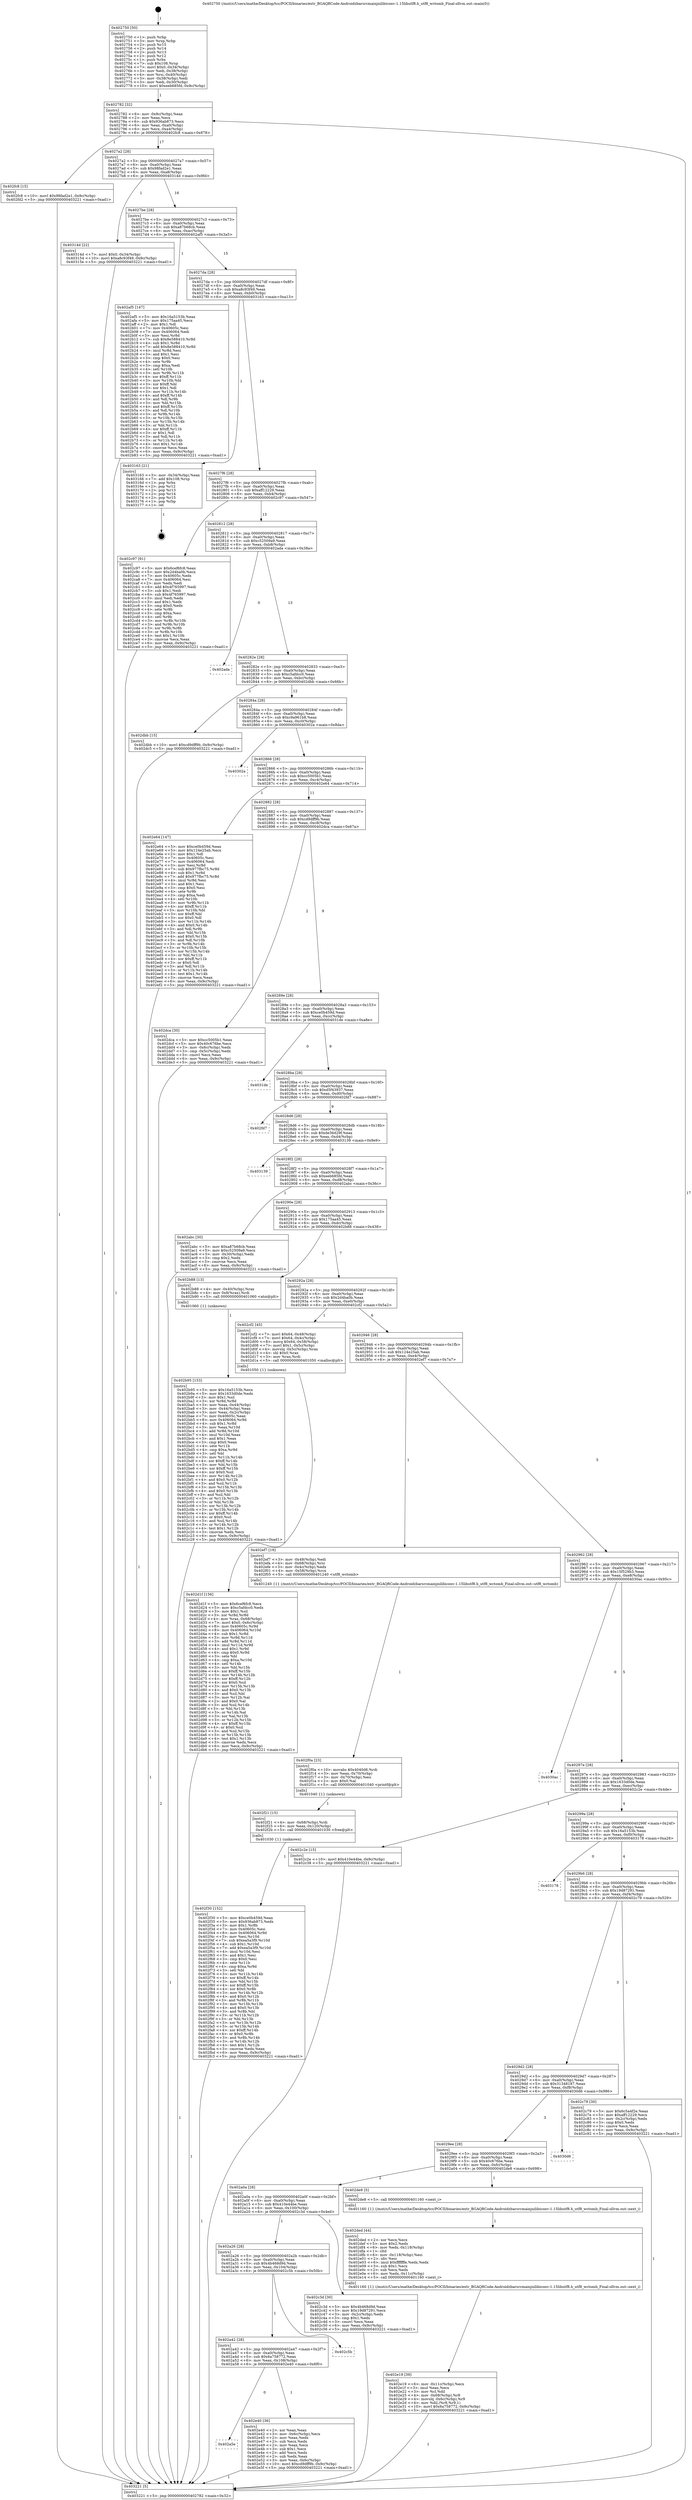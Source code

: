 digraph "0x402750" {
  label = "0x402750 (/mnt/c/Users/mathe/Desktop/tcc/POCII/binaries/extr_BGAQRCode-Androidzbarsrcmainjnilibiconv-1.15libutf8.h_utf8_wctomb_Final-ollvm.out::main(0))"
  labelloc = "t"
  node[shape=record]

  Entry [label="",width=0.3,height=0.3,shape=circle,fillcolor=black,style=filled]
  "0x402782" [label="{
     0x402782 [32]\l
     | [instrs]\l
     &nbsp;&nbsp;0x402782 \<+6\>: mov -0x9c(%rbp),%eax\l
     &nbsp;&nbsp;0x402788 \<+2\>: mov %eax,%ecx\l
     &nbsp;&nbsp;0x40278a \<+6\>: sub $0x936ab873,%ecx\l
     &nbsp;&nbsp;0x402790 \<+6\>: mov %eax,-0xa0(%rbp)\l
     &nbsp;&nbsp;0x402796 \<+6\>: mov %ecx,-0xa4(%rbp)\l
     &nbsp;&nbsp;0x40279c \<+6\>: je 0000000000402fc8 \<main+0x878\>\l
  }"]
  "0x402fc8" [label="{
     0x402fc8 [15]\l
     | [instrs]\l
     &nbsp;&nbsp;0x402fc8 \<+10\>: movl $0x98fad2e1,-0x9c(%rbp)\l
     &nbsp;&nbsp;0x402fd2 \<+5\>: jmp 0000000000403221 \<main+0xad1\>\l
  }"]
  "0x4027a2" [label="{
     0x4027a2 [28]\l
     | [instrs]\l
     &nbsp;&nbsp;0x4027a2 \<+5\>: jmp 00000000004027a7 \<main+0x57\>\l
     &nbsp;&nbsp;0x4027a7 \<+6\>: mov -0xa0(%rbp),%eax\l
     &nbsp;&nbsp;0x4027ad \<+5\>: sub $0x98fad2e1,%eax\l
     &nbsp;&nbsp;0x4027b2 \<+6\>: mov %eax,-0xa8(%rbp)\l
     &nbsp;&nbsp;0x4027b8 \<+6\>: je 000000000040314d \<main+0x9fd\>\l
  }"]
  Exit [label="",width=0.3,height=0.3,shape=circle,fillcolor=black,style=filled,peripheries=2]
  "0x40314d" [label="{
     0x40314d [22]\l
     | [instrs]\l
     &nbsp;&nbsp;0x40314d \<+7\>: movl $0x0,-0x34(%rbp)\l
     &nbsp;&nbsp;0x403154 \<+10\>: movl $0xa8c93f49,-0x9c(%rbp)\l
     &nbsp;&nbsp;0x40315e \<+5\>: jmp 0000000000403221 \<main+0xad1\>\l
  }"]
  "0x4027be" [label="{
     0x4027be [28]\l
     | [instrs]\l
     &nbsp;&nbsp;0x4027be \<+5\>: jmp 00000000004027c3 \<main+0x73\>\l
     &nbsp;&nbsp;0x4027c3 \<+6\>: mov -0xa0(%rbp),%eax\l
     &nbsp;&nbsp;0x4027c9 \<+5\>: sub $0xa87b68cb,%eax\l
     &nbsp;&nbsp;0x4027ce \<+6\>: mov %eax,-0xac(%rbp)\l
     &nbsp;&nbsp;0x4027d4 \<+6\>: je 0000000000402af5 \<main+0x3a5\>\l
  }"]
  "0x402f30" [label="{
     0x402f30 [152]\l
     | [instrs]\l
     &nbsp;&nbsp;0x402f30 \<+5\>: mov $0xce0b459d,%eax\l
     &nbsp;&nbsp;0x402f35 \<+5\>: mov $0x936ab873,%edx\l
     &nbsp;&nbsp;0x402f3a \<+3\>: mov $0x1,%r8b\l
     &nbsp;&nbsp;0x402f3d \<+7\>: mov 0x40605c,%esi\l
     &nbsp;&nbsp;0x402f44 \<+8\>: mov 0x406064,%r9d\l
     &nbsp;&nbsp;0x402f4c \<+3\>: mov %esi,%r10d\l
     &nbsp;&nbsp;0x402f4f \<+7\>: sub $0xea5a3f9,%r10d\l
     &nbsp;&nbsp;0x402f56 \<+4\>: sub $0x1,%r10d\l
     &nbsp;&nbsp;0x402f5a \<+7\>: add $0xea5a3f9,%r10d\l
     &nbsp;&nbsp;0x402f61 \<+4\>: imul %r10d,%esi\l
     &nbsp;&nbsp;0x402f65 \<+3\>: and $0x1,%esi\l
     &nbsp;&nbsp;0x402f68 \<+3\>: cmp $0x0,%esi\l
     &nbsp;&nbsp;0x402f6b \<+4\>: sete %r11b\l
     &nbsp;&nbsp;0x402f6f \<+4\>: cmp $0xa,%r9d\l
     &nbsp;&nbsp;0x402f73 \<+3\>: setl %bl\l
     &nbsp;&nbsp;0x402f76 \<+3\>: mov %r11b,%r14b\l
     &nbsp;&nbsp;0x402f79 \<+4\>: xor $0xff,%r14b\l
     &nbsp;&nbsp;0x402f7d \<+3\>: mov %bl,%r15b\l
     &nbsp;&nbsp;0x402f80 \<+4\>: xor $0xff,%r15b\l
     &nbsp;&nbsp;0x402f84 \<+4\>: xor $0x0,%r8b\l
     &nbsp;&nbsp;0x402f88 \<+3\>: mov %r14b,%r12b\l
     &nbsp;&nbsp;0x402f8b \<+4\>: and $0x0,%r12b\l
     &nbsp;&nbsp;0x402f8f \<+3\>: and %r8b,%r11b\l
     &nbsp;&nbsp;0x402f92 \<+3\>: mov %r15b,%r13b\l
     &nbsp;&nbsp;0x402f95 \<+4\>: and $0x0,%r13b\l
     &nbsp;&nbsp;0x402f99 \<+3\>: and %r8b,%bl\l
     &nbsp;&nbsp;0x402f9c \<+3\>: or %r11b,%r12b\l
     &nbsp;&nbsp;0x402f9f \<+3\>: or %bl,%r13b\l
     &nbsp;&nbsp;0x402fa2 \<+3\>: xor %r13b,%r12b\l
     &nbsp;&nbsp;0x402fa5 \<+3\>: or %r15b,%r14b\l
     &nbsp;&nbsp;0x402fa8 \<+4\>: xor $0xff,%r14b\l
     &nbsp;&nbsp;0x402fac \<+4\>: or $0x0,%r8b\l
     &nbsp;&nbsp;0x402fb0 \<+3\>: and %r8b,%r14b\l
     &nbsp;&nbsp;0x402fb3 \<+3\>: or %r14b,%r12b\l
     &nbsp;&nbsp;0x402fb6 \<+4\>: test $0x1,%r12b\l
     &nbsp;&nbsp;0x402fba \<+3\>: cmovne %edx,%eax\l
     &nbsp;&nbsp;0x402fbd \<+6\>: mov %eax,-0x9c(%rbp)\l
     &nbsp;&nbsp;0x402fc3 \<+5\>: jmp 0000000000403221 \<main+0xad1\>\l
  }"]
  "0x402af5" [label="{
     0x402af5 [147]\l
     | [instrs]\l
     &nbsp;&nbsp;0x402af5 \<+5\>: mov $0x16a5153b,%eax\l
     &nbsp;&nbsp;0x402afa \<+5\>: mov $0x175aa45,%ecx\l
     &nbsp;&nbsp;0x402aff \<+2\>: mov $0x1,%dl\l
     &nbsp;&nbsp;0x402b01 \<+7\>: mov 0x40605c,%esi\l
     &nbsp;&nbsp;0x402b08 \<+7\>: mov 0x406064,%edi\l
     &nbsp;&nbsp;0x402b0f \<+3\>: mov %esi,%r8d\l
     &nbsp;&nbsp;0x402b12 \<+7\>: sub $0x8e588410,%r8d\l
     &nbsp;&nbsp;0x402b19 \<+4\>: sub $0x1,%r8d\l
     &nbsp;&nbsp;0x402b1d \<+7\>: add $0x8e588410,%r8d\l
     &nbsp;&nbsp;0x402b24 \<+4\>: imul %r8d,%esi\l
     &nbsp;&nbsp;0x402b28 \<+3\>: and $0x1,%esi\l
     &nbsp;&nbsp;0x402b2b \<+3\>: cmp $0x0,%esi\l
     &nbsp;&nbsp;0x402b2e \<+4\>: sete %r9b\l
     &nbsp;&nbsp;0x402b32 \<+3\>: cmp $0xa,%edi\l
     &nbsp;&nbsp;0x402b35 \<+4\>: setl %r10b\l
     &nbsp;&nbsp;0x402b39 \<+3\>: mov %r9b,%r11b\l
     &nbsp;&nbsp;0x402b3c \<+4\>: xor $0xff,%r11b\l
     &nbsp;&nbsp;0x402b40 \<+3\>: mov %r10b,%bl\l
     &nbsp;&nbsp;0x402b43 \<+3\>: xor $0xff,%bl\l
     &nbsp;&nbsp;0x402b46 \<+3\>: xor $0x1,%dl\l
     &nbsp;&nbsp;0x402b49 \<+3\>: mov %r11b,%r14b\l
     &nbsp;&nbsp;0x402b4c \<+4\>: and $0xff,%r14b\l
     &nbsp;&nbsp;0x402b50 \<+3\>: and %dl,%r9b\l
     &nbsp;&nbsp;0x402b53 \<+3\>: mov %bl,%r15b\l
     &nbsp;&nbsp;0x402b56 \<+4\>: and $0xff,%r15b\l
     &nbsp;&nbsp;0x402b5a \<+3\>: and %dl,%r10b\l
     &nbsp;&nbsp;0x402b5d \<+3\>: or %r9b,%r14b\l
     &nbsp;&nbsp;0x402b60 \<+3\>: or %r10b,%r15b\l
     &nbsp;&nbsp;0x402b63 \<+3\>: xor %r15b,%r14b\l
     &nbsp;&nbsp;0x402b66 \<+3\>: or %bl,%r11b\l
     &nbsp;&nbsp;0x402b69 \<+4\>: xor $0xff,%r11b\l
     &nbsp;&nbsp;0x402b6d \<+3\>: or $0x1,%dl\l
     &nbsp;&nbsp;0x402b70 \<+3\>: and %dl,%r11b\l
     &nbsp;&nbsp;0x402b73 \<+3\>: or %r11b,%r14b\l
     &nbsp;&nbsp;0x402b76 \<+4\>: test $0x1,%r14b\l
     &nbsp;&nbsp;0x402b7a \<+3\>: cmovne %ecx,%eax\l
     &nbsp;&nbsp;0x402b7d \<+6\>: mov %eax,-0x9c(%rbp)\l
     &nbsp;&nbsp;0x402b83 \<+5\>: jmp 0000000000403221 \<main+0xad1\>\l
  }"]
  "0x4027da" [label="{
     0x4027da [28]\l
     | [instrs]\l
     &nbsp;&nbsp;0x4027da \<+5\>: jmp 00000000004027df \<main+0x8f\>\l
     &nbsp;&nbsp;0x4027df \<+6\>: mov -0xa0(%rbp),%eax\l
     &nbsp;&nbsp;0x4027e5 \<+5\>: sub $0xa8c93f49,%eax\l
     &nbsp;&nbsp;0x4027ea \<+6\>: mov %eax,-0xb0(%rbp)\l
     &nbsp;&nbsp;0x4027f0 \<+6\>: je 0000000000403163 \<main+0xa13\>\l
  }"]
  "0x402f21" [label="{
     0x402f21 [15]\l
     | [instrs]\l
     &nbsp;&nbsp;0x402f21 \<+4\>: mov -0x68(%rbp),%rdi\l
     &nbsp;&nbsp;0x402f25 \<+6\>: mov %eax,-0x120(%rbp)\l
     &nbsp;&nbsp;0x402f2b \<+5\>: call 0000000000401030 \<free@plt\>\l
     | [calls]\l
     &nbsp;&nbsp;0x401030 \{1\} (unknown)\l
  }"]
  "0x403163" [label="{
     0x403163 [21]\l
     | [instrs]\l
     &nbsp;&nbsp;0x403163 \<+3\>: mov -0x34(%rbp),%eax\l
     &nbsp;&nbsp;0x403166 \<+7\>: add $0x108,%rsp\l
     &nbsp;&nbsp;0x40316d \<+1\>: pop %rbx\l
     &nbsp;&nbsp;0x40316e \<+2\>: pop %r12\l
     &nbsp;&nbsp;0x403170 \<+2\>: pop %r13\l
     &nbsp;&nbsp;0x403172 \<+2\>: pop %r14\l
     &nbsp;&nbsp;0x403174 \<+2\>: pop %r15\l
     &nbsp;&nbsp;0x403176 \<+1\>: pop %rbp\l
     &nbsp;&nbsp;0x403177 \<+1\>: ret\l
  }"]
  "0x4027f6" [label="{
     0x4027f6 [28]\l
     | [instrs]\l
     &nbsp;&nbsp;0x4027f6 \<+5\>: jmp 00000000004027fb \<main+0xab\>\l
     &nbsp;&nbsp;0x4027fb \<+6\>: mov -0xa0(%rbp),%eax\l
     &nbsp;&nbsp;0x402801 \<+5\>: sub $0xaff12229,%eax\l
     &nbsp;&nbsp;0x402806 \<+6\>: mov %eax,-0xb4(%rbp)\l
     &nbsp;&nbsp;0x40280c \<+6\>: je 0000000000402c97 \<main+0x547\>\l
  }"]
  "0x402f0a" [label="{
     0x402f0a [23]\l
     | [instrs]\l
     &nbsp;&nbsp;0x402f0a \<+10\>: movabs $0x4040d6,%rdi\l
     &nbsp;&nbsp;0x402f14 \<+3\>: mov %eax,-0x70(%rbp)\l
     &nbsp;&nbsp;0x402f17 \<+3\>: mov -0x70(%rbp),%esi\l
     &nbsp;&nbsp;0x402f1a \<+2\>: mov $0x0,%al\l
     &nbsp;&nbsp;0x402f1c \<+5\>: call 0000000000401040 \<printf@plt\>\l
     | [calls]\l
     &nbsp;&nbsp;0x401040 \{1\} (unknown)\l
  }"]
  "0x402c97" [label="{
     0x402c97 [91]\l
     | [instrs]\l
     &nbsp;&nbsp;0x402c97 \<+5\>: mov $0x6cef6fc8,%eax\l
     &nbsp;&nbsp;0x402c9c \<+5\>: mov $0x2d4ba0b,%ecx\l
     &nbsp;&nbsp;0x402ca1 \<+7\>: mov 0x40605c,%edx\l
     &nbsp;&nbsp;0x402ca8 \<+7\>: mov 0x406064,%esi\l
     &nbsp;&nbsp;0x402caf \<+2\>: mov %edx,%edi\l
     &nbsp;&nbsp;0x402cb1 \<+6\>: add $0x4f765997,%edi\l
     &nbsp;&nbsp;0x402cb7 \<+3\>: sub $0x1,%edi\l
     &nbsp;&nbsp;0x402cba \<+6\>: sub $0x4f765997,%edi\l
     &nbsp;&nbsp;0x402cc0 \<+3\>: imul %edi,%edx\l
     &nbsp;&nbsp;0x402cc3 \<+3\>: and $0x1,%edx\l
     &nbsp;&nbsp;0x402cc6 \<+3\>: cmp $0x0,%edx\l
     &nbsp;&nbsp;0x402cc9 \<+4\>: sete %r8b\l
     &nbsp;&nbsp;0x402ccd \<+3\>: cmp $0xa,%esi\l
     &nbsp;&nbsp;0x402cd0 \<+4\>: setl %r9b\l
     &nbsp;&nbsp;0x402cd4 \<+3\>: mov %r8b,%r10b\l
     &nbsp;&nbsp;0x402cd7 \<+3\>: and %r9b,%r10b\l
     &nbsp;&nbsp;0x402cda \<+3\>: xor %r9b,%r8b\l
     &nbsp;&nbsp;0x402cdd \<+3\>: or %r8b,%r10b\l
     &nbsp;&nbsp;0x402ce0 \<+4\>: test $0x1,%r10b\l
     &nbsp;&nbsp;0x402ce4 \<+3\>: cmovne %ecx,%eax\l
     &nbsp;&nbsp;0x402ce7 \<+6\>: mov %eax,-0x9c(%rbp)\l
     &nbsp;&nbsp;0x402ced \<+5\>: jmp 0000000000403221 \<main+0xad1\>\l
  }"]
  "0x402812" [label="{
     0x402812 [28]\l
     | [instrs]\l
     &nbsp;&nbsp;0x402812 \<+5\>: jmp 0000000000402817 \<main+0xc7\>\l
     &nbsp;&nbsp;0x402817 \<+6\>: mov -0xa0(%rbp),%eax\l
     &nbsp;&nbsp;0x40281d \<+5\>: sub $0xc52509a9,%eax\l
     &nbsp;&nbsp;0x402822 \<+6\>: mov %eax,-0xb8(%rbp)\l
     &nbsp;&nbsp;0x402828 \<+6\>: je 0000000000402ada \<main+0x38a\>\l
  }"]
  "0x402a5e" [label="{
     0x402a5e\l
  }", style=dashed]
  "0x402ada" [label="{
     0x402ada\l
  }", style=dashed]
  "0x40282e" [label="{
     0x40282e [28]\l
     | [instrs]\l
     &nbsp;&nbsp;0x40282e \<+5\>: jmp 0000000000402833 \<main+0xe3\>\l
     &nbsp;&nbsp;0x402833 \<+6\>: mov -0xa0(%rbp),%eax\l
     &nbsp;&nbsp;0x402839 \<+5\>: sub $0xc5afdcc0,%eax\l
     &nbsp;&nbsp;0x40283e \<+6\>: mov %eax,-0xbc(%rbp)\l
     &nbsp;&nbsp;0x402844 \<+6\>: je 0000000000402dbb \<main+0x66b\>\l
  }"]
  "0x402e40" [label="{
     0x402e40 [36]\l
     | [instrs]\l
     &nbsp;&nbsp;0x402e40 \<+2\>: xor %eax,%eax\l
     &nbsp;&nbsp;0x402e42 \<+3\>: mov -0x6c(%rbp),%ecx\l
     &nbsp;&nbsp;0x402e45 \<+2\>: mov %eax,%edx\l
     &nbsp;&nbsp;0x402e47 \<+2\>: sub %ecx,%edx\l
     &nbsp;&nbsp;0x402e49 \<+2\>: mov %eax,%ecx\l
     &nbsp;&nbsp;0x402e4b \<+3\>: sub $0x1,%ecx\l
     &nbsp;&nbsp;0x402e4e \<+2\>: add %ecx,%edx\l
     &nbsp;&nbsp;0x402e50 \<+2\>: sub %edx,%eax\l
     &nbsp;&nbsp;0x402e52 \<+3\>: mov %eax,-0x6c(%rbp)\l
     &nbsp;&nbsp;0x402e55 \<+10\>: movl $0xcd9dff9b,-0x9c(%rbp)\l
     &nbsp;&nbsp;0x402e5f \<+5\>: jmp 0000000000403221 \<main+0xad1\>\l
  }"]
  "0x402dbb" [label="{
     0x402dbb [15]\l
     | [instrs]\l
     &nbsp;&nbsp;0x402dbb \<+10\>: movl $0xcd9dff9b,-0x9c(%rbp)\l
     &nbsp;&nbsp;0x402dc5 \<+5\>: jmp 0000000000403221 \<main+0xad1\>\l
  }"]
  "0x40284a" [label="{
     0x40284a [28]\l
     | [instrs]\l
     &nbsp;&nbsp;0x40284a \<+5\>: jmp 000000000040284f \<main+0xff\>\l
     &nbsp;&nbsp;0x40284f \<+6\>: mov -0xa0(%rbp),%eax\l
     &nbsp;&nbsp;0x402855 \<+5\>: sub $0xc9a961b8,%eax\l
     &nbsp;&nbsp;0x40285a \<+6\>: mov %eax,-0xc0(%rbp)\l
     &nbsp;&nbsp;0x402860 \<+6\>: je 000000000040302a \<main+0x8da\>\l
  }"]
  "0x402a42" [label="{
     0x402a42 [28]\l
     | [instrs]\l
     &nbsp;&nbsp;0x402a42 \<+5\>: jmp 0000000000402a47 \<main+0x2f7\>\l
     &nbsp;&nbsp;0x402a47 \<+6\>: mov -0xa0(%rbp),%eax\l
     &nbsp;&nbsp;0x402a4d \<+5\>: sub $0x6a758772,%eax\l
     &nbsp;&nbsp;0x402a52 \<+6\>: mov %eax,-0x108(%rbp)\l
     &nbsp;&nbsp;0x402a58 \<+6\>: je 0000000000402e40 \<main+0x6f0\>\l
  }"]
  "0x40302a" [label="{
     0x40302a\l
  }", style=dashed]
  "0x402866" [label="{
     0x402866 [28]\l
     | [instrs]\l
     &nbsp;&nbsp;0x402866 \<+5\>: jmp 000000000040286b \<main+0x11b\>\l
     &nbsp;&nbsp;0x40286b \<+6\>: mov -0xa0(%rbp),%eax\l
     &nbsp;&nbsp;0x402871 \<+5\>: sub $0xcc5005b1,%eax\l
     &nbsp;&nbsp;0x402876 \<+6\>: mov %eax,-0xc4(%rbp)\l
     &nbsp;&nbsp;0x40287c \<+6\>: je 0000000000402e64 \<main+0x714\>\l
  }"]
  "0x402c5b" [label="{
     0x402c5b\l
  }", style=dashed]
  "0x402e64" [label="{
     0x402e64 [147]\l
     | [instrs]\l
     &nbsp;&nbsp;0x402e64 \<+5\>: mov $0xce0b459d,%eax\l
     &nbsp;&nbsp;0x402e69 \<+5\>: mov $0x124e25ab,%ecx\l
     &nbsp;&nbsp;0x402e6e \<+2\>: mov $0x1,%dl\l
     &nbsp;&nbsp;0x402e70 \<+7\>: mov 0x40605c,%esi\l
     &nbsp;&nbsp;0x402e77 \<+7\>: mov 0x406064,%edi\l
     &nbsp;&nbsp;0x402e7e \<+3\>: mov %esi,%r8d\l
     &nbsp;&nbsp;0x402e81 \<+7\>: sub $0x977fbc75,%r8d\l
     &nbsp;&nbsp;0x402e88 \<+4\>: sub $0x1,%r8d\l
     &nbsp;&nbsp;0x402e8c \<+7\>: add $0x977fbc75,%r8d\l
     &nbsp;&nbsp;0x402e93 \<+4\>: imul %r8d,%esi\l
     &nbsp;&nbsp;0x402e97 \<+3\>: and $0x1,%esi\l
     &nbsp;&nbsp;0x402e9a \<+3\>: cmp $0x0,%esi\l
     &nbsp;&nbsp;0x402e9d \<+4\>: sete %r9b\l
     &nbsp;&nbsp;0x402ea1 \<+3\>: cmp $0xa,%edi\l
     &nbsp;&nbsp;0x402ea4 \<+4\>: setl %r10b\l
     &nbsp;&nbsp;0x402ea8 \<+3\>: mov %r9b,%r11b\l
     &nbsp;&nbsp;0x402eab \<+4\>: xor $0xff,%r11b\l
     &nbsp;&nbsp;0x402eaf \<+3\>: mov %r10b,%bl\l
     &nbsp;&nbsp;0x402eb2 \<+3\>: xor $0xff,%bl\l
     &nbsp;&nbsp;0x402eb5 \<+3\>: xor $0x0,%dl\l
     &nbsp;&nbsp;0x402eb8 \<+3\>: mov %r11b,%r14b\l
     &nbsp;&nbsp;0x402ebb \<+4\>: and $0x0,%r14b\l
     &nbsp;&nbsp;0x402ebf \<+3\>: and %dl,%r9b\l
     &nbsp;&nbsp;0x402ec2 \<+3\>: mov %bl,%r15b\l
     &nbsp;&nbsp;0x402ec5 \<+4\>: and $0x0,%r15b\l
     &nbsp;&nbsp;0x402ec9 \<+3\>: and %dl,%r10b\l
     &nbsp;&nbsp;0x402ecc \<+3\>: or %r9b,%r14b\l
     &nbsp;&nbsp;0x402ecf \<+3\>: or %r10b,%r15b\l
     &nbsp;&nbsp;0x402ed2 \<+3\>: xor %r15b,%r14b\l
     &nbsp;&nbsp;0x402ed5 \<+3\>: or %bl,%r11b\l
     &nbsp;&nbsp;0x402ed8 \<+4\>: xor $0xff,%r11b\l
     &nbsp;&nbsp;0x402edc \<+3\>: or $0x0,%dl\l
     &nbsp;&nbsp;0x402edf \<+3\>: and %dl,%r11b\l
     &nbsp;&nbsp;0x402ee2 \<+3\>: or %r11b,%r14b\l
     &nbsp;&nbsp;0x402ee5 \<+4\>: test $0x1,%r14b\l
     &nbsp;&nbsp;0x402ee9 \<+3\>: cmovne %ecx,%eax\l
     &nbsp;&nbsp;0x402eec \<+6\>: mov %eax,-0x9c(%rbp)\l
     &nbsp;&nbsp;0x402ef2 \<+5\>: jmp 0000000000403221 \<main+0xad1\>\l
  }"]
  "0x402882" [label="{
     0x402882 [28]\l
     | [instrs]\l
     &nbsp;&nbsp;0x402882 \<+5\>: jmp 0000000000402887 \<main+0x137\>\l
     &nbsp;&nbsp;0x402887 \<+6\>: mov -0xa0(%rbp),%eax\l
     &nbsp;&nbsp;0x40288d \<+5\>: sub $0xcd9dff9b,%eax\l
     &nbsp;&nbsp;0x402892 \<+6\>: mov %eax,-0xc8(%rbp)\l
     &nbsp;&nbsp;0x402898 \<+6\>: je 0000000000402dca \<main+0x67a\>\l
  }"]
  "0x402e19" [label="{
     0x402e19 [39]\l
     | [instrs]\l
     &nbsp;&nbsp;0x402e19 \<+6\>: mov -0x11c(%rbp),%ecx\l
     &nbsp;&nbsp;0x402e1f \<+3\>: imul %eax,%ecx\l
     &nbsp;&nbsp;0x402e22 \<+3\>: mov %cl,%dil\l
     &nbsp;&nbsp;0x402e25 \<+4\>: mov -0x68(%rbp),%r8\l
     &nbsp;&nbsp;0x402e29 \<+4\>: movslq -0x6c(%rbp),%r9\l
     &nbsp;&nbsp;0x402e2d \<+4\>: mov %dil,(%r8,%r9,1)\l
     &nbsp;&nbsp;0x402e31 \<+10\>: movl $0x6a758772,-0x9c(%rbp)\l
     &nbsp;&nbsp;0x402e3b \<+5\>: jmp 0000000000403221 \<main+0xad1\>\l
  }"]
  "0x402dca" [label="{
     0x402dca [30]\l
     | [instrs]\l
     &nbsp;&nbsp;0x402dca \<+5\>: mov $0xcc5005b1,%eax\l
     &nbsp;&nbsp;0x402dcf \<+5\>: mov $0x40c676be,%ecx\l
     &nbsp;&nbsp;0x402dd4 \<+3\>: mov -0x6c(%rbp),%edx\l
     &nbsp;&nbsp;0x402dd7 \<+3\>: cmp -0x5c(%rbp),%edx\l
     &nbsp;&nbsp;0x402dda \<+3\>: cmovl %ecx,%eax\l
     &nbsp;&nbsp;0x402ddd \<+6\>: mov %eax,-0x9c(%rbp)\l
     &nbsp;&nbsp;0x402de3 \<+5\>: jmp 0000000000403221 \<main+0xad1\>\l
  }"]
  "0x40289e" [label="{
     0x40289e [28]\l
     | [instrs]\l
     &nbsp;&nbsp;0x40289e \<+5\>: jmp 00000000004028a3 \<main+0x153\>\l
     &nbsp;&nbsp;0x4028a3 \<+6\>: mov -0xa0(%rbp),%eax\l
     &nbsp;&nbsp;0x4028a9 \<+5\>: sub $0xce0b459d,%eax\l
     &nbsp;&nbsp;0x4028ae \<+6\>: mov %eax,-0xcc(%rbp)\l
     &nbsp;&nbsp;0x4028b4 \<+6\>: je 00000000004031de \<main+0xa8e\>\l
  }"]
  "0x402ded" [label="{
     0x402ded [44]\l
     | [instrs]\l
     &nbsp;&nbsp;0x402ded \<+2\>: xor %ecx,%ecx\l
     &nbsp;&nbsp;0x402def \<+5\>: mov $0x2,%edx\l
     &nbsp;&nbsp;0x402df4 \<+6\>: mov %edx,-0x118(%rbp)\l
     &nbsp;&nbsp;0x402dfa \<+1\>: cltd\l
     &nbsp;&nbsp;0x402dfb \<+6\>: mov -0x118(%rbp),%esi\l
     &nbsp;&nbsp;0x402e01 \<+2\>: idiv %esi\l
     &nbsp;&nbsp;0x402e03 \<+6\>: imul $0xfffffffe,%edx,%edx\l
     &nbsp;&nbsp;0x402e09 \<+3\>: sub $0x1,%ecx\l
     &nbsp;&nbsp;0x402e0c \<+2\>: sub %ecx,%edx\l
     &nbsp;&nbsp;0x402e0e \<+6\>: mov %edx,-0x11c(%rbp)\l
     &nbsp;&nbsp;0x402e14 \<+5\>: call 0000000000401160 \<next_i\>\l
     | [calls]\l
     &nbsp;&nbsp;0x401160 \{1\} (/mnt/c/Users/mathe/Desktop/tcc/POCII/binaries/extr_BGAQRCode-Androidzbarsrcmainjnilibiconv-1.15libutf8.h_utf8_wctomb_Final-ollvm.out::next_i)\l
  }"]
  "0x4031de" [label="{
     0x4031de\l
  }", style=dashed]
  "0x4028ba" [label="{
     0x4028ba [28]\l
     | [instrs]\l
     &nbsp;&nbsp;0x4028ba \<+5\>: jmp 00000000004028bf \<main+0x16f\>\l
     &nbsp;&nbsp;0x4028bf \<+6\>: mov -0xa0(%rbp),%eax\l
     &nbsp;&nbsp;0x4028c5 \<+5\>: sub $0xd5f43937,%eax\l
     &nbsp;&nbsp;0x4028ca \<+6\>: mov %eax,-0xd0(%rbp)\l
     &nbsp;&nbsp;0x4028d0 \<+6\>: je 0000000000402fd7 \<main+0x887\>\l
  }"]
  "0x402d1f" [label="{
     0x402d1f [156]\l
     | [instrs]\l
     &nbsp;&nbsp;0x402d1f \<+5\>: mov $0x6cef6fc8,%ecx\l
     &nbsp;&nbsp;0x402d24 \<+5\>: mov $0xc5afdcc0,%edx\l
     &nbsp;&nbsp;0x402d29 \<+3\>: mov $0x1,%sil\l
     &nbsp;&nbsp;0x402d2c \<+3\>: xor %r8d,%r8d\l
     &nbsp;&nbsp;0x402d2f \<+4\>: mov %rax,-0x68(%rbp)\l
     &nbsp;&nbsp;0x402d33 \<+7\>: movl $0x0,-0x6c(%rbp)\l
     &nbsp;&nbsp;0x402d3a \<+8\>: mov 0x40605c,%r9d\l
     &nbsp;&nbsp;0x402d42 \<+8\>: mov 0x406064,%r10d\l
     &nbsp;&nbsp;0x402d4a \<+4\>: sub $0x1,%r8d\l
     &nbsp;&nbsp;0x402d4e \<+3\>: mov %r9d,%r11d\l
     &nbsp;&nbsp;0x402d51 \<+3\>: add %r8d,%r11d\l
     &nbsp;&nbsp;0x402d54 \<+4\>: imul %r11d,%r9d\l
     &nbsp;&nbsp;0x402d58 \<+4\>: and $0x1,%r9d\l
     &nbsp;&nbsp;0x402d5c \<+4\>: cmp $0x0,%r9d\l
     &nbsp;&nbsp;0x402d60 \<+3\>: sete %bl\l
     &nbsp;&nbsp;0x402d63 \<+4\>: cmp $0xa,%r10d\l
     &nbsp;&nbsp;0x402d67 \<+4\>: setl %r14b\l
     &nbsp;&nbsp;0x402d6b \<+3\>: mov %bl,%r15b\l
     &nbsp;&nbsp;0x402d6e \<+4\>: xor $0xff,%r15b\l
     &nbsp;&nbsp;0x402d72 \<+3\>: mov %r14b,%r12b\l
     &nbsp;&nbsp;0x402d75 \<+4\>: xor $0xff,%r12b\l
     &nbsp;&nbsp;0x402d79 \<+4\>: xor $0x0,%sil\l
     &nbsp;&nbsp;0x402d7d \<+3\>: mov %r15b,%r13b\l
     &nbsp;&nbsp;0x402d80 \<+4\>: and $0x0,%r13b\l
     &nbsp;&nbsp;0x402d84 \<+3\>: and %sil,%bl\l
     &nbsp;&nbsp;0x402d87 \<+3\>: mov %r12b,%al\l
     &nbsp;&nbsp;0x402d8a \<+2\>: and $0x0,%al\l
     &nbsp;&nbsp;0x402d8c \<+3\>: and %sil,%r14b\l
     &nbsp;&nbsp;0x402d8f \<+3\>: or %bl,%r13b\l
     &nbsp;&nbsp;0x402d92 \<+3\>: or %r14b,%al\l
     &nbsp;&nbsp;0x402d95 \<+3\>: xor %al,%r13b\l
     &nbsp;&nbsp;0x402d98 \<+3\>: or %r12b,%r15b\l
     &nbsp;&nbsp;0x402d9b \<+4\>: xor $0xff,%r15b\l
     &nbsp;&nbsp;0x402d9f \<+4\>: or $0x0,%sil\l
     &nbsp;&nbsp;0x402da3 \<+3\>: and %sil,%r15b\l
     &nbsp;&nbsp;0x402da6 \<+3\>: or %r15b,%r13b\l
     &nbsp;&nbsp;0x402da9 \<+4\>: test $0x1,%r13b\l
     &nbsp;&nbsp;0x402dad \<+3\>: cmovne %edx,%ecx\l
     &nbsp;&nbsp;0x402db0 \<+6\>: mov %ecx,-0x9c(%rbp)\l
     &nbsp;&nbsp;0x402db6 \<+5\>: jmp 0000000000403221 \<main+0xad1\>\l
  }"]
  "0x402fd7" [label="{
     0x402fd7\l
  }", style=dashed]
  "0x4028d6" [label="{
     0x4028d6 [28]\l
     | [instrs]\l
     &nbsp;&nbsp;0x4028d6 \<+5\>: jmp 00000000004028db \<main+0x18b\>\l
     &nbsp;&nbsp;0x4028db \<+6\>: mov -0xa0(%rbp),%eax\l
     &nbsp;&nbsp;0x4028e1 \<+5\>: sub $0xde36d29f,%eax\l
     &nbsp;&nbsp;0x4028e6 \<+6\>: mov %eax,-0xd4(%rbp)\l
     &nbsp;&nbsp;0x4028ec \<+6\>: je 0000000000403139 \<main+0x9e9\>\l
  }"]
  "0x402a26" [label="{
     0x402a26 [28]\l
     | [instrs]\l
     &nbsp;&nbsp;0x402a26 \<+5\>: jmp 0000000000402a2b \<main+0x2db\>\l
     &nbsp;&nbsp;0x402a2b \<+6\>: mov -0xa0(%rbp),%eax\l
     &nbsp;&nbsp;0x402a31 \<+5\>: sub $0x4b468d9d,%eax\l
     &nbsp;&nbsp;0x402a36 \<+6\>: mov %eax,-0x104(%rbp)\l
     &nbsp;&nbsp;0x402a3c \<+6\>: je 0000000000402c5b \<main+0x50b\>\l
  }"]
  "0x403139" [label="{
     0x403139\l
  }", style=dashed]
  "0x4028f2" [label="{
     0x4028f2 [28]\l
     | [instrs]\l
     &nbsp;&nbsp;0x4028f2 \<+5\>: jmp 00000000004028f7 \<main+0x1a7\>\l
     &nbsp;&nbsp;0x4028f7 \<+6\>: mov -0xa0(%rbp),%eax\l
     &nbsp;&nbsp;0x4028fd \<+5\>: sub $0xeeb685fd,%eax\l
     &nbsp;&nbsp;0x402902 \<+6\>: mov %eax,-0xd8(%rbp)\l
     &nbsp;&nbsp;0x402908 \<+6\>: je 0000000000402abc \<main+0x36c\>\l
  }"]
  "0x402c3d" [label="{
     0x402c3d [30]\l
     | [instrs]\l
     &nbsp;&nbsp;0x402c3d \<+5\>: mov $0x4b468d9d,%eax\l
     &nbsp;&nbsp;0x402c42 \<+5\>: mov $0x19d87291,%ecx\l
     &nbsp;&nbsp;0x402c47 \<+3\>: mov -0x2c(%rbp),%edx\l
     &nbsp;&nbsp;0x402c4a \<+3\>: cmp $0x1,%edx\l
     &nbsp;&nbsp;0x402c4d \<+3\>: cmovl %ecx,%eax\l
     &nbsp;&nbsp;0x402c50 \<+6\>: mov %eax,-0x9c(%rbp)\l
     &nbsp;&nbsp;0x402c56 \<+5\>: jmp 0000000000403221 \<main+0xad1\>\l
  }"]
  "0x402abc" [label="{
     0x402abc [30]\l
     | [instrs]\l
     &nbsp;&nbsp;0x402abc \<+5\>: mov $0xa87b68cb,%eax\l
     &nbsp;&nbsp;0x402ac1 \<+5\>: mov $0xc52509a9,%ecx\l
     &nbsp;&nbsp;0x402ac6 \<+3\>: mov -0x30(%rbp),%edx\l
     &nbsp;&nbsp;0x402ac9 \<+3\>: cmp $0x2,%edx\l
     &nbsp;&nbsp;0x402acc \<+3\>: cmovne %ecx,%eax\l
     &nbsp;&nbsp;0x402acf \<+6\>: mov %eax,-0x9c(%rbp)\l
     &nbsp;&nbsp;0x402ad5 \<+5\>: jmp 0000000000403221 \<main+0xad1\>\l
  }"]
  "0x40290e" [label="{
     0x40290e [28]\l
     | [instrs]\l
     &nbsp;&nbsp;0x40290e \<+5\>: jmp 0000000000402913 \<main+0x1c3\>\l
     &nbsp;&nbsp;0x402913 \<+6\>: mov -0xa0(%rbp),%eax\l
     &nbsp;&nbsp;0x402919 \<+5\>: sub $0x175aa45,%eax\l
     &nbsp;&nbsp;0x40291e \<+6\>: mov %eax,-0xdc(%rbp)\l
     &nbsp;&nbsp;0x402924 \<+6\>: je 0000000000402b88 \<main+0x438\>\l
  }"]
  "0x403221" [label="{
     0x403221 [5]\l
     | [instrs]\l
     &nbsp;&nbsp;0x403221 \<+5\>: jmp 0000000000402782 \<main+0x32\>\l
  }"]
  "0x402750" [label="{
     0x402750 [50]\l
     | [instrs]\l
     &nbsp;&nbsp;0x402750 \<+1\>: push %rbp\l
     &nbsp;&nbsp;0x402751 \<+3\>: mov %rsp,%rbp\l
     &nbsp;&nbsp;0x402754 \<+2\>: push %r15\l
     &nbsp;&nbsp;0x402756 \<+2\>: push %r14\l
     &nbsp;&nbsp;0x402758 \<+2\>: push %r13\l
     &nbsp;&nbsp;0x40275a \<+2\>: push %r12\l
     &nbsp;&nbsp;0x40275c \<+1\>: push %rbx\l
     &nbsp;&nbsp;0x40275d \<+7\>: sub $0x108,%rsp\l
     &nbsp;&nbsp;0x402764 \<+7\>: movl $0x0,-0x34(%rbp)\l
     &nbsp;&nbsp;0x40276b \<+3\>: mov %edi,-0x38(%rbp)\l
     &nbsp;&nbsp;0x40276e \<+4\>: mov %rsi,-0x40(%rbp)\l
     &nbsp;&nbsp;0x402772 \<+3\>: mov -0x38(%rbp),%edi\l
     &nbsp;&nbsp;0x402775 \<+3\>: mov %edi,-0x30(%rbp)\l
     &nbsp;&nbsp;0x402778 \<+10\>: movl $0xeeb685fd,-0x9c(%rbp)\l
  }"]
  "0x402a0a" [label="{
     0x402a0a [28]\l
     | [instrs]\l
     &nbsp;&nbsp;0x402a0a \<+5\>: jmp 0000000000402a0f \<main+0x2bf\>\l
     &nbsp;&nbsp;0x402a0f \<+6\>: mov -0xa0(%rbp),%eax\l
     &nbsp;&nbsp;0x402a15 \<+5\>: sub $0x410e44be,%eax\l
     &nbsp;&nbsp;0x402a1a \<+6\>: mov %eax,-0x100(%rbp)\l
     &nbsp;&nbsp;0x402a20 \<+6\>: je 0000000000402c3d \<main+0x4ed\>\l
  }"]
  "0x402b88" [label="{
     0x402b88 [13]\l
     | [instrs]\l
     &nbsp;&nbsp;0x402b88 \<+4\>: mov -0x40(%rbp),%rax\l
     &nbsp;&nbsp;0x402b8c \<+4\>: mov 0x8(%rax),%rdi\l
     &nbsp;&nbsp;0x402b90 \<+5\>: call 0000000000401060 \<atoi@plt\>\l
     | [calls]\l
     &nbsp;&nbsp;0x401060 \{1\} (unknown)\l
  }"]
  "0x40292a" [label="{
     0x40292a [28]\l
     | [instrs]\l
     &nbsp;&nbsp;0x40292a \<+5\>: jmp 000000000040292f \<main+0x1df\>\l
     &nbsp;&nbsp;0x40292f \<+6\>: mov -0xa0(%rbp),%eax\l
     &nbsp;&nbsp;0x402935 \<+5\>: sub $0x2d4ba0b,%eax\l
     &nbsp;&nbsp;0x40293a \<+6\>: mov %eax,-0xe0(%rbp)\l
     &nbsp;&nbsp;0x402940 \<+6\>: je 0000000000402cf2 \<main+0x5a2\>\l
  }"]
  "0x402b95" [label="{
     0x402b95 [153]\l
     | [instrs]\l
     &nbsp;&nbsp;0x402b95 \<+5\>: mov $0x16a5153b,%ecx\l
     &nbsp;&nbsp;0x402b9a \<+5\>: mov $0x1633d0de,%edx\l
     &nbsp;&nbsp;0x402b9f \<+3\>: mov $0x1,%sil\l
     &nbsp;&nbsp;0x402ba2 \<+3\>: xor %r8d,%r8d\l
     &nbsp;&nbsp;0x402ba5 \<+3\>: mov %eax,-0x44(%rbp)\l
     &nbsp;&nbsp;0x402ba8 \<+3\>: mov -0x44(%rbp),%eax\l
     &nbsp;&nbsp;0x402bab \<+3\>: mov %eax,-0x2c(%rbp)\l
     &nbsp;&nbsp;0x402bae \<+7\>: mov 0x40605c,%eax\l
     &nbsp;&nbsp;0x402bb5 \<+8\>: mov 0x406064,%r9d\l
     &nbsp;&nbsp;0x402bbd \<+4\>: sub $0x1,%r8d\l
     &nbsp;&nbsp;0x402bc1 \<+3\>: mov %eax,%r10d\l
     &nbsp;&nbsp;0x402bc4 \<+3\>: add %r8d,%r10d\l
     &nbsp;&nbsp;0x402bc7 \<+4\>: imul %r10d,%eax\l
     &nbsp;&nbsp;0x402bcb \<+3\>: and $0x1,%eax\l
     &nbsp;&nbsp;0x402bce \<+3\>: cmp $0x0,%eax\l
     &nbsp;&nbsp;0x402bd1 \<+4\>: sete %r11b\l
     &nbsp;&nbsp;0x402bd5 \<+4\>: cmp $0xa,%r9d\l
     &nbsp;&nbsp;0x402bd9 \<+3\>: setl %bl\l
     &nbsp;&nbsp;0x402bdc \<+3\>: mov %r11b,%r14b\l
     &nbsp;&nbsp;0x402bdf \<+4\>: xor $0xff,%r14b\l
     &nbsp;&nbsp;0x402be3 \<+3\>: mov %bl,%r15b\l
     &nbsp;&nbsp;0x402be6 \<+4\>: xor $0xff,%r15b\l
     &nbsp;&nbsp;0x402bea \<+4\>: xor $0x0,%sil\l
     &nbsp;&nbsp;0x402bee \<+3\>: mov %r14b,%r12b\l
     &nbsp;&nbsp;0x402bf1 \<+4\>: and $0x0,%r12b\l
     &nbsp;&nbsp;0x402bf5 \<+3\>: and %sil,%r11b\l
     &nbsp;&nbsp;0x402bf8 \<+3\>: mov %r15b,%r13b\l
     &nbsp;&nbsp;0x402bfb \<+4\>: and $0x0,%r13b\l
     &nbsp;&nbsp;0x402bff \<+3\>: and %sil,%bl\l
     &nbsp;&nbsp;0x402c02 \<+3\>: or %r11b,%r12b\l
     &nbsp;&nbsp;0x402c05 \<+3\>: or %bl,%r13b\l
     &nbsp;&nbsp;0x402c08 \<+3\>: xor %r13b,%r12b\l
     &nbsp;&nbsp;0x402c0b \<+3\>: or %r15b,%r14b\l
     &nbsp;&nbsp;0x402c0e \<+4\>: xor $0xff,%r14b\l
     &nbsp;&nbsp;0x402c12 \<+4\>: or $0x0,%sil\l
     &nbsp;&nbsp;0x402c16 \<+3\>: and %sil,%r14b\l
     &nbsp;&nbsp;0x402c19 \<+3\>: or %r14b,%r12b\l
     &nbsp;&nbsp;0x402c1c \<+4\>: test $0x1,%r12b\l
     &nbsp;&nbsp;0x402c20 \<+3\>: cmovne %edx,%ecx\l
     &nbsp;&nbsp;0x402c23 \<+6\>: mov %ecx,-0x9c(%rbp)\l
     &nbsp;&nbsp;0x402c29 \<+5\>: jmp 0000000000403221 \<main+0xad1\>\l
  }"]
  "0x402de8" [label="{
     0x402de8 [5]\l
     | [instrs]\l
     &nbsp;&nbsp;0x402de8 \<+5\>: call 0000000000401160 \<next_i\>\l
     | [calls]\l
     &nbsp;&nbsp;0x401160 \{1\} (/mnt/c/Users/mathe/Desktop/tcc/POCII/binaries/extr_BGAQRCode-Androidzbarsrcmainjnilibiconv-1.15libutf8.h_utf8_wctomb_Final-ollvm.out::next_i)\l
  }"]
  "0x402cf2" [label="{
     0x402cf2 [45]\l
     | [instrs]\l
     &nbsp;&nbsp;0x402cf2 \<+7\>: movl $0x64,-0x48(%rbp)\l
     &nbsp;&nbsp;0x402cf9 \<+7\>: movl $0x64,-0x4c(%rbp)\l
     &nbsp;&nbsp;0x402d00 \<+8\>: movq $0x64,-0x58(%rbp)\l
     &nbsp;&nbsp;0x402d08 \<+7\>: movl $0x1,-0x5c(%rbp)\l
     &nbsp;&nbsp;0x402d0f \<+4\>: movslq -0x5c(%rbp),%rax\l
     &nbsp;&nbsp;0x402d13 \<+4\>: shl $0x0,%rax\l
     &nbsp;&nbsp;0x402d17 \<+3\>: mov %rax,%rdi\l
     &nbsp;&nbsp;0x402d1a \<+5\>: call 0000000000401050 \<malloc@plt\>\l
     | [calls]\l
     &nbsp;&nbsp;0x401050 \{1\} (unknown)\l
  }"]
  "0x402946" [label="{
     0x402946 [28]\l
     | [instrs]\l
     &nbsp;&nbsp;0x402946 \<+5\>: jmp 000000000040294b \<main+0x1fb\>\l
     &nbsp;&nbsp;0x40294b \<+6\>: mov -0xa0(%rbp),%eax\l
     &nbsp;&nbsp;0x402951 \<+5\>: sub $0x124e25ab,%eax\l
     &nbsp;&nbsp;0x402956 \<+6\>: mov %eax,-0xe4(%rbp)\l
     &nbsp;&nbsp;0x40295c \<+6\>: je 0000000000402ef7 \<main+0x7a7\>\l
  }"]
  "0x4029ee" [label="{
     0x4029ee [28]\l
     | [instrs]\l
     &nbsp;&nbsp;0x4029ee \<+5\>: jmp 00000000004029f3 \<main+0x2a3\>\l
     &nbsp;&nbsp;0x4029f3 \<+6\>: mov -0xa0(%rbp),%eax\l
     &nbsp;&nbsp;0x4029f9 \<+5\>: sub $0x40c676be,%eax\l
     &nbsp;&nbsp;0x4029fe \<+6\>: mov %eax,-0xfc(%rbp)\l
     &nbsp;&nbsp;0x402a04 \<+6\>: je 0000000000402de8 \<main+0x698\>\l
  }"]
  "0x402ef7" [label="{
     0x402ef7 [19]\l
     | [instrs]\l
     &nbsp;&nbsp;0x402ef7 \<+3\>: mov -0x48(%rbp),%edi\l
     &nbsp;&nbsp;0x402efa \<+4\>: mov -0x68(%rbp),%rsi\l
     &nbsp;&nbsp;0x402efe \<+3\>: mov -0x4c(%rbp),%edx\l
     &nbsp;&nbsp;0x402f01 \<+4\>: mov -0x58(%rbp),%rcx\l
     &nbsp;&nbsp;0x402f05 \<+5\>: call 0000000000401240 \<utf8_wctomb\>\l
     | [calls]\l
     &nbsp;&nbsp;0x401240 \{1\} (/mnt/c/Users/mathe/Desktop/tcc/POCII/binaries/extr_BGAQRCode-Androidzbarsrcmainjnilibiconv-1.15libutf8.h_utf8_wctomb_Final-ollvm.out::utf8_wctomb)\l
  }"]
  "0x402962" [label="{
     0x402962 [28]\l
     | [instrs]\l
     &nbsp;&nbsp;0x402962 \<+5\>: jmp 0000000000402967 \<main+0x217\>\l
     &nbsp;&nbsp;0x402967 \<+6\>: mov -0xa0(%rbp),%eax\l
     &nbsp;&nbsp;0x40296d \<+5\>: sub $0x15f529b3,%eax\l
     &nbsp;&nbsp;0x402972 \<+6\>: mov %eax,-0xe8(%rbp)\l
     &nbsp;&nbsp;0x402978 \<+6\>: je 00000000004030ac \<main+0x95c\>\l
  }"]
  "0x4030d6" [label="{
     0x4030d6\l
  }", style=dashed]
  "0x4030ac" [label="{
     0x4030ac\l
  }", style=dashed]
  "0x40297e" [label="{
     0x40297e [28]\l
     | [instrs]\l
     &nbsp;&nbsp;0x40297e \<+5\>: jmp 0000000000402983 \<main+0x233\>\l
     &nbsp;&nbsp;0x402983 \<+6\>: mov -0xa0(%rbp),%eax\l
     &nbsp;&nbsp;0x402989 \<+5\>: sub $0x1633d0de,%eax\l
     &nbsp;&nbsp;0x40298e \<+6\>: mov %eax,-0xec(%rbp)\l
     &nbsp;&nbsp;0x402994 \<+6\>: je 0000000000402c2e \<main+0x4de\>\l
  }"]
  "0x4029d2" [label="{
     0x4029d2 [28]\l
     | [instrs]\l
     &nbsp;&nbsp;0x4029d2 \<+5\>: jmp 00000000004029d7 \<main+0x287\>\l
     &nbsp;&nbsp;0x4029d7 \<+6\>: mov -0xa0(%rbp),%eax\l
     &nbsp;&nbsp;0x4029dd \<+5\>: sub $0x31348187,%eax\l
     &nbsp;&nbsp;0x4029e2 \<+6\>: mov %eax,-0xf8(%rbp)\l
     &nbsp;&nbsp;0x4029e8 \<+6\>: je 00000000004030d6 \<main+0x986\>\l
  }"]
  "0x402c2e" [label="{
     0x402c2e [15]\l
     | [instrs]\l
     &nbsp;&nbsp;0x402c2e \<+10\>: movl $0x410e44be,-0x9c(%rbp)\l
     &nbsp;&nbsp;0x402c38 \<+5\>: jmp 0000000000403221 \<main+0xad1\>\l
  }"]
  "0x40299a" [label="{
     0x40299a [28]\l
     | [instrs]\l
     &nbsp;&nbsp;0x40299a \<+5\>: jmp 000000000040299f \<main+0x24f\>\l
     &nbsp;&nbsp;0x40299f \<+6\>: mov -0xa0(%rbp),%eax\l
     &nbsp;&nbsp;0x4029a5 \<+5\>: sub $0x16a5153b,%eax\l
     &nbsp;&nbsp;0x4029aa \<+6\>: mov %eax,-0xf0(%rbp)\l
     &nbsp;&nbsp;0x4029b0 \<+6\>: je 0000000000403178 \<main+0xa28\>\l
  }"]
  "0x402c79" [label="{
     0x402c79 [30]\l
     | [instrs]\l
     &nbsp;&nbsp;0x402c79 \<+5\>: mov $0x6c5a4f2e,%eax\l
     &nbsp;&nbsp;0x402c7e \<+5\>: mov $0xaff12229,%ecx\l
     &nbsp;&nbsp;0x402c83 \<+3\>: mov -0x2c(%rbp),%edx\l
     &nbsp;&nbsp;0x402c86 \<+3\>: cmp $0x0,%edx\l
     &nbsp;&nbsp;0x402c89 \<+3\>: cmove %ecx,%eax\l
     &nbsp;&nbsp;0x402c8c \<+6\>: mov %eax,-0x9c(%rbp)\l
     &nbsp;&nbsp;0x402c92 \<+5\>: jmp 0000000000403221 \<main+0xad1\>\l
  }"]
  "0x403178" [label="{
     0x403178\l
  }", style=dashed]
  "0x4029b6" [label="{
     0x4029b6 [28]\l
     | [instrs]\l
     &nbsp;&nbsp;0x4029b6 \<+5\>: jmp 00000000004029bb \<main+0x26b\>\l
     &nbsp;&nbsp;0x4029bb \<+6\>: mov -0xa0(%rbp),%eax\l
     &nbsp;&nbsp;0x4029c1 \<+5\>: sub $0x19d87291,%eax\l
     &nbsp;&nbsp;0x4029c6 \<+6\>: mov %eax,-0xf4(%rbp)\l
     &nbsp;&nbsp;0x4029cc \<+6\>: je 0000000000402c79 \<main+0x529\>\l
  }"]
  Entry -> "0x402750" [label=" 1"]
  "0x402782" -> "0x402fc8" [label=" 1"]
  "0x402782" -> "0x4027a2" [label=" 17"]
  "0x403163" -> Exit [label=" 1"]
  "0x4027a2" -> "0x40314d" [label=" 1"]
  "0x4027a2" -> "0x4027be" [label=" 16"]
  "0x40314d" -> "0x403221" [label=" 1"]
  "0x4027be" -> "0x402af5" [label=" 1"]
  "0x4027be" -> "0x4027da" [label=" 15"]
  "0x402fc8" -> "0x403221" [label=" 1"]
  "0x4027da" -> "0x403163" [label=" 1"]
  "0x4027da" -> "0x4027f6" [label=" 14"]
  "0x402f30" -> "0x403221" [label=" 1"]
  "0x4027f6" -> "0x402c97" [label=" 1"]
  "0x4027f6" -> "0x402812" [label=" 13"]
  "0x402f21" -> "0x402f30" [label=" 1"]
  "0x402812" -> "0x402ada" [label=" 0"]
  "0x402812" -> "0x40282e" [label=" 13"]
  "0x402f0a" -> "0x402f21" [label=" 1"]
  "0x40282e" -> "0x402dbb" [label=" 1"]
  "0x40282e" -> "0x40284a" [label=" 12"]
  "0x402ef7" -> "0x402f0a" [label=" 1"]
  "0x40284a" -> "0x40302a" [label=" 0"]
  "0x40284a" -> "0x402866" [label=" 12"]
  "0x402e40" -> "0x403221" [label=" 1"]
  "0x402866" -> "0x402e64" [label=" 1"]
  "0x402866" -> "0x402882" [label=" 11"]
  "0x402a42" -> "0x402a5e" [label=" 0"]
  "0x402882" -> "0x402dca" [label=" 2"]
  "0x402882" -> "0x40289e" [label=" 9"]
  "0x402e64" -> "0x403221" [label=" 1"]
  "0x40289e" -> "0x4031de" [label=" 0"]
  "0x40289e" -> "0x4028ba" [label=" 9"]
  "0x402a26" -> "0x402a42" [label=" 1"]
  "0x4028ba" -> "0x402fd7" [label=" 0"]
  "0x4028ba" -> "0x4028d6" [label=" 9"]
  "0x402a26" -> "0x402c5b" [label=" 0"]
  "0x4028d6" -> "0x403139" [label=" 0"]
  "0x4028d6" -> "0x4028f2" [label=" 9"]
  "0x402a42" -> "0x402e40" [label=" 1"]
  "0x4028f2" -> "0x402abc" [label=" 1"]
  "0x4028f2" -> "0x40290e" [label=" 8"]
  "0x402abc" -> "0x403221" [label=" 1"]
  "0x402750" -> "0x402782" [label=" 1"]
  "0x403221" -> "0x402782" [label=" 17"]
  "0x402af5" -> "0x403221" [label=" 1"]
  "0x402e19" -> "0x403221" [label=" 1"]
  "0x40290e" -> "0x402b88" [label=" 1"]
  "0x40290e" -> "0x40292a" [label=" 7"]
  "0x402b88" -> "0x402b95" [label=" 1"]
  "0x402b95" -> "0x403221" [label=" 1"]
  "0x402de8" -> "0x402ded" [label=" 1"]
  "0x40292a" -> "0x402cf2" [label=" 1"]
  "0x40292a" -> "0x402946" [label=" 6"]
  "0x402dca" -> "0x403221" [label=" 2"]
  "0x402946" -> "0x402ef7" [label=" 1"]
  "0x402946" -> "0x402962" [label=" 5"]
  "0x402d1f" -> "0x403221" [label=" 1"]
  "0x402962" -> "0x4030ac" [label=" 0"]
  "0x402962" -> "0x40297e" [label=" 5"]
  "0x402cf2" -> "0x402d1f" [label=" 1"]
  "0x40297e" -> "0x402c2e" [label=" 1"]
  "0x40297e" -> "0x40299a" [label=" 4"]
  "0x402c2e" -> "0x403221" [label=" 1"]
  "0x402c79" -> "0x403221" [label=" 1"]
  "0x40299a" -> "0x403178" [label=" 0"]
  "0x40299a" -> "0x4029b6" [label=" 4"]
  "0x402c3d" -> "0x403221" [label=" 1"]
  "0x4029b6" -> "0x402c79" [label=" 1"]
  "0x4029b6" -> "0x4029d2" [label=" 3"]
  "0x402c97" -> "0x403221" [label=" 1"]
  "0x4029d2" -> "0x4030d6" [label=" 0"]
  "0x4029d2" -> "0x4029ee" [label=" 3"]
  "0x402dbb" -> "0x403221" [label=" 1"]
  "0x4029ee" -> "0x402de8" [label=" 1"]
  "0x4029ee" -> "0x402a0a" [label=" 2"]
  "0x402ded" -> "0x402e19" [label=" 1"]
  "0x402a0a" -> "0x402c3d" [label=" 1"]
  "0x402a0a" -> "0x402a26" [label=" 1"]
}
